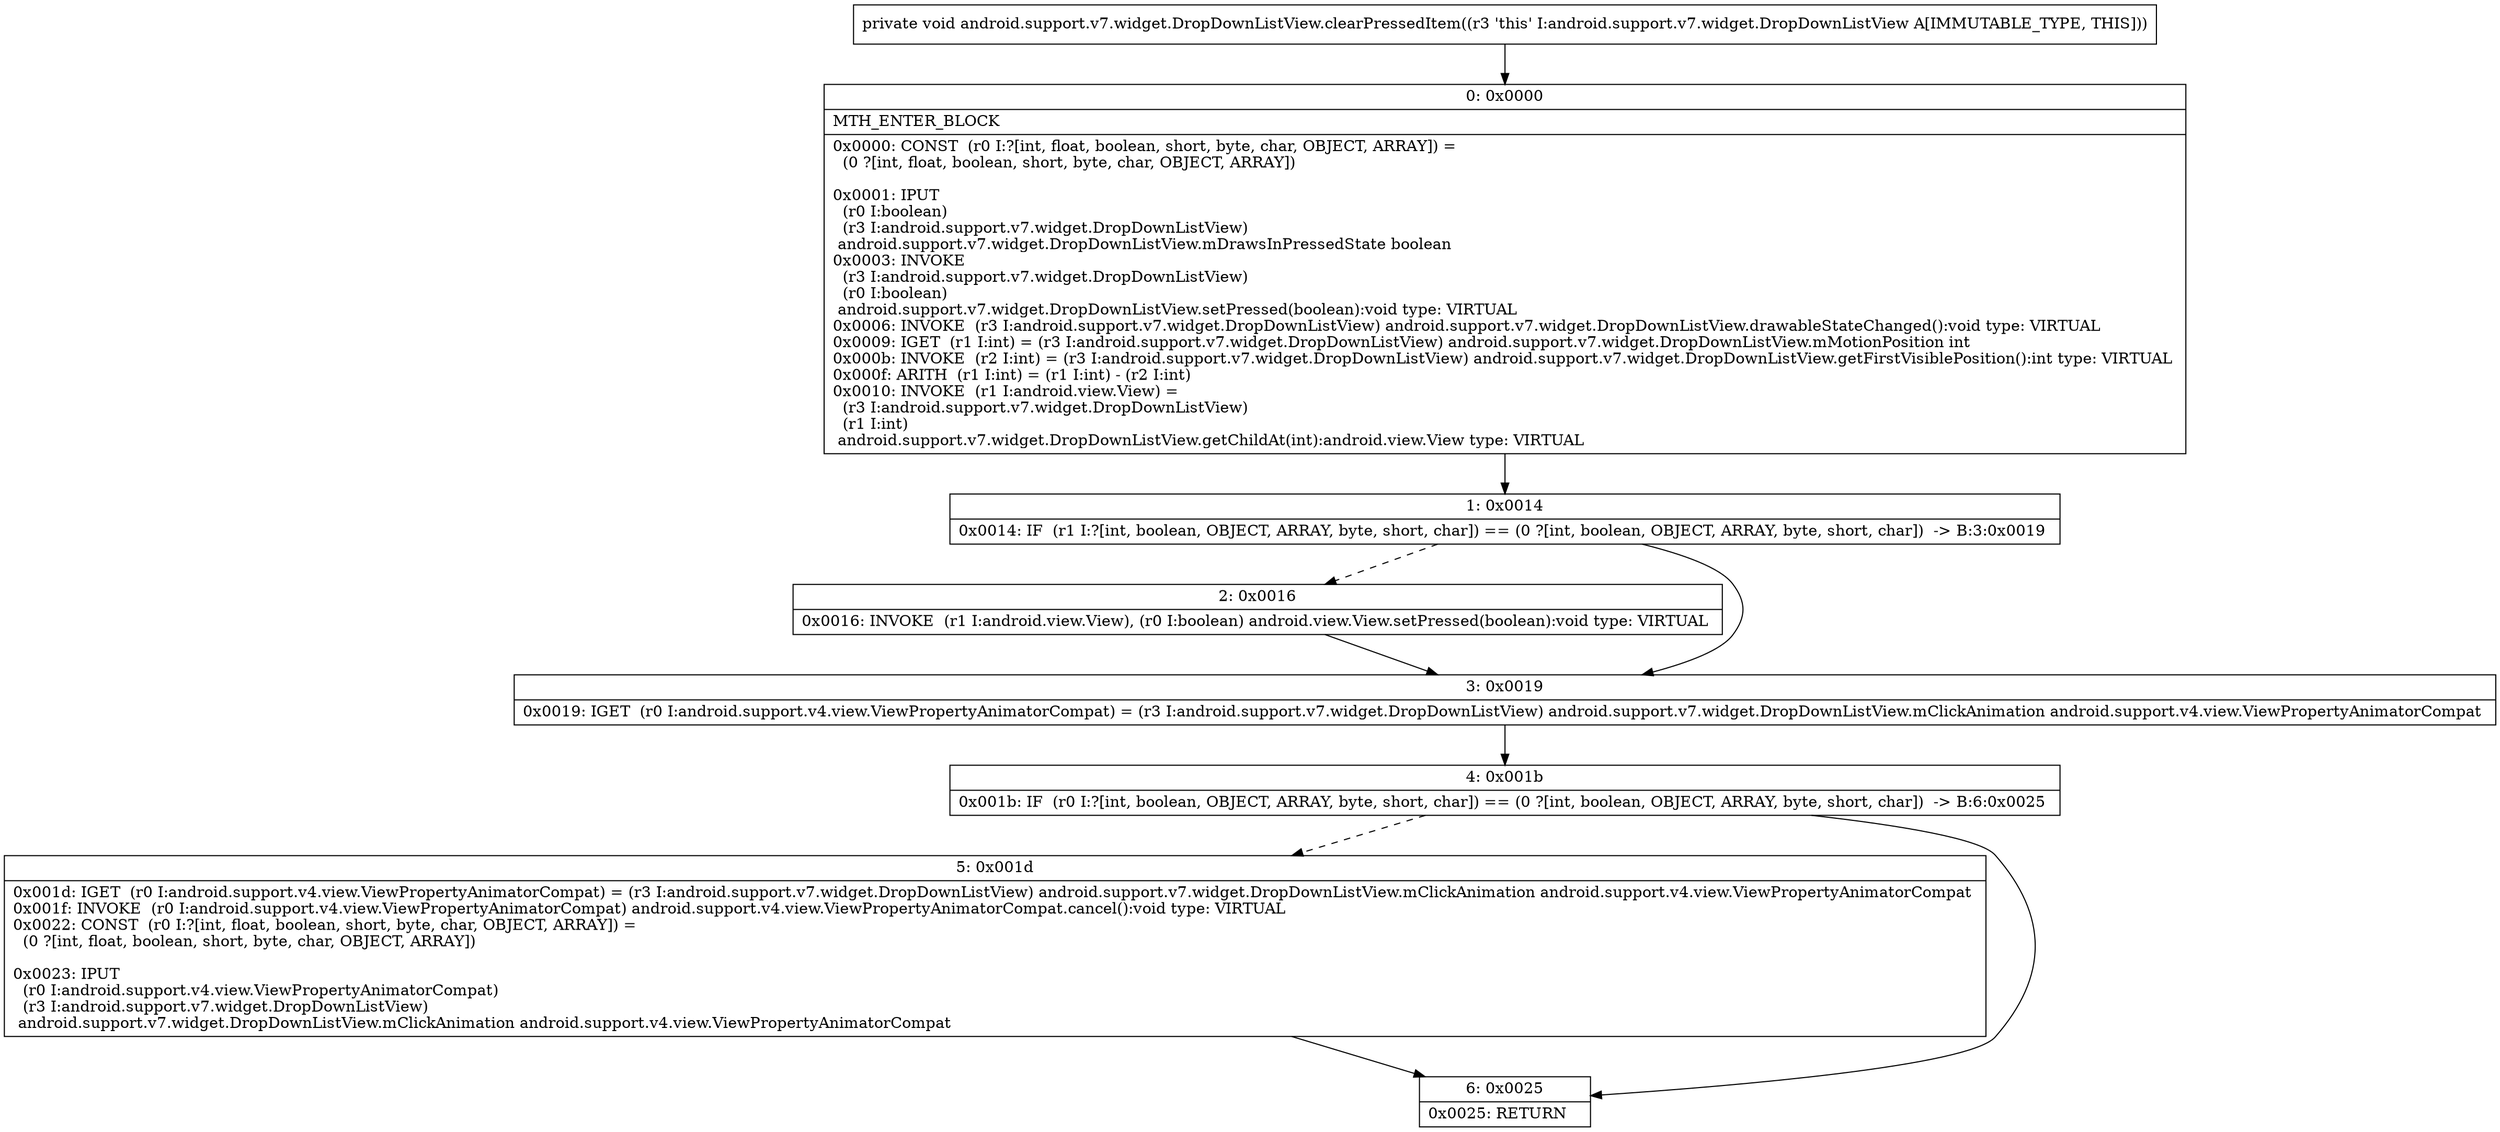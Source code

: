 digraph "CFG forandroid.support.v7.widget.DropDownListView.clearPressedItem()V" {
Node_0 [shape=record,label="{0\:\ 0x0000|MTH_ENTER_BLOCK\l|0x0000: CONST  (r0 I:?[int, float, boolean, short, byte, char, OBJECT, ARRAY]) = \l  (0 ?[int, float, boolean, short, byte, char, OBJECT, ARRAY])\l \l0x0001: IPUT  \l  (r0 I:boolean)\l  (r3 I:android.support.v7.widget.DropDownListView)\l android.support.v7.widget.DropDownListView.mDrawsInPressedState boolean \l0x0003: INVOKE  \l  (r3 I:android.support.v7.widget.DropDownListView)\l  (r0 I:boolean)\l android.support.v7.widget.DropDownListView.setPressed(boolean):void type: VIRTUAL \l0x0006: INVOKE  (r3 I:android.support.v7.widget.DropDownListView) android.support.v7.widget.DropDownListView.drawableStateChanged():void type: VIRTUAL \l0x0009: IGET  (r1 I:int) = (r3 I:android.support.v7.widget.DropDownListView) android.support.v7.widget.DropDownListView.mMotionPosition int \l0x000b: INVOKE  (r2 I:int) = (r3 I:android.support.v7.widget.DropDownListView) android.support.v7.widget.DropDownListView.getFirstVisiblePosition():int type: VIRTUAL \l0x000f: ARITH  (r1 I:int) = (r1 I:int) \- (r2 I:int) \l0x0010: INVOKE  (r1 I:android.view.View) = \l  (r3 I:android.support.v7.widget.DropDownListView)\l  (r1 I:int)\l android.support.v7.widget.DropDownListView.getChildAt(int):android.view.View type: VIRTUAL \l}"];
Node_1 [shape=record,label="{1\:\ 0x0014|0x0014: IF  (r1 I:?[int, boolean, OBJECT, ARRAY, byte, short, char]) == (0 ?[int, boolean, OBJECT, ARRAY, byte, short, char])  \-\> B:3:0x0019 \l}"];
Node_2 [shape=record,label="{2\:\ 0x0016|0x0016: INVOKE  (r1 I:android.view.View), (r0 I:boolean) android.view.View.setPressed(boolean):void type: VIRTUAL \l}"];
Node_3 [shape=record,label="{3\:\ 0x0019|0x0019: IGET  (r0 I:android.support.v4.view.ViewPropertyAnimatorCompat) = (r3 I:android.support.v7.widget.DropDownListView) android.support.v7.widget.DropDownListView.mClickAnimation android.support.v4.view.ViewPropertyAnimatorCompat \l}"];
Node_4 [shape=record,label="{4\:\ 0x001b|0x001b: IF  (r0 I:?[int, boolean, OBJECT, ARRAY, byte, short, char]) == (0 ?[int, boolean, OBJECT, ARRAY, byte, short, char])  \-\> B:6:0x0025 \l}"];
Node_5 [shape=record,label="{5\:\ 0x001d|0x001d: IGET  (r0 I:android.support.v4.view.ViewPropertyAnimatorCompat) = (r3 I:android.support.v7.widget.DropDownListView) android.support.v7.widget.DropDownListView.mClickAnimation android.support.v4.view.ViewPropertyAnimatorCompat \l0x001f: INVOKE  (r0 I:android.support.v4.view.ViewPropertyAnimatorCompat) android.support.v4.view.ViewPropertyAnimatorCompat.cancel():void type: VIRTUAL \l0x0022: CONST  (r0 I:?[int, float, boolean, short, byte, char, OBJECT, ARRAY]) = \l  (0 ?[int, float, boolean, short, byte, char, OBJECT, ARRAY])\l \l0x0023: IPUT  \l  (r0 I:android.support.v4.view.ViewPropertyAnimatorCompat)\l  (r3 I:android.support.v7.widget.DropDownListView)\l android.support.v7.widget.DropDownListView.mClickAnimation android.support.v4.view.ViewPropertyAnimatorCompat \l}"];
Node_6 [shape=record,label="{6\:\ 0x0025|0x0025: RETURN   \l}"];
MethodNode[shape=record,label="{private void android.support.v7.widget.DropDownListView.clearPressedItem((r3 'this' I:android.support.v7.widget.DropDownListView A[IMMUTABLE_TYPE, THIS])) }"];
MethodNode -> Node_0;
Node_0 -> Node_1;
Node_1 -> Node_2[style=dashed];
Node_1 -> Node_3;
Node_2 -> Node_3;
Node_3 -> Node_4;
Node_4 -> Node_5[style=dashed];
Node_4 -> Node_6;
Node_5 -> Node_6;
}

